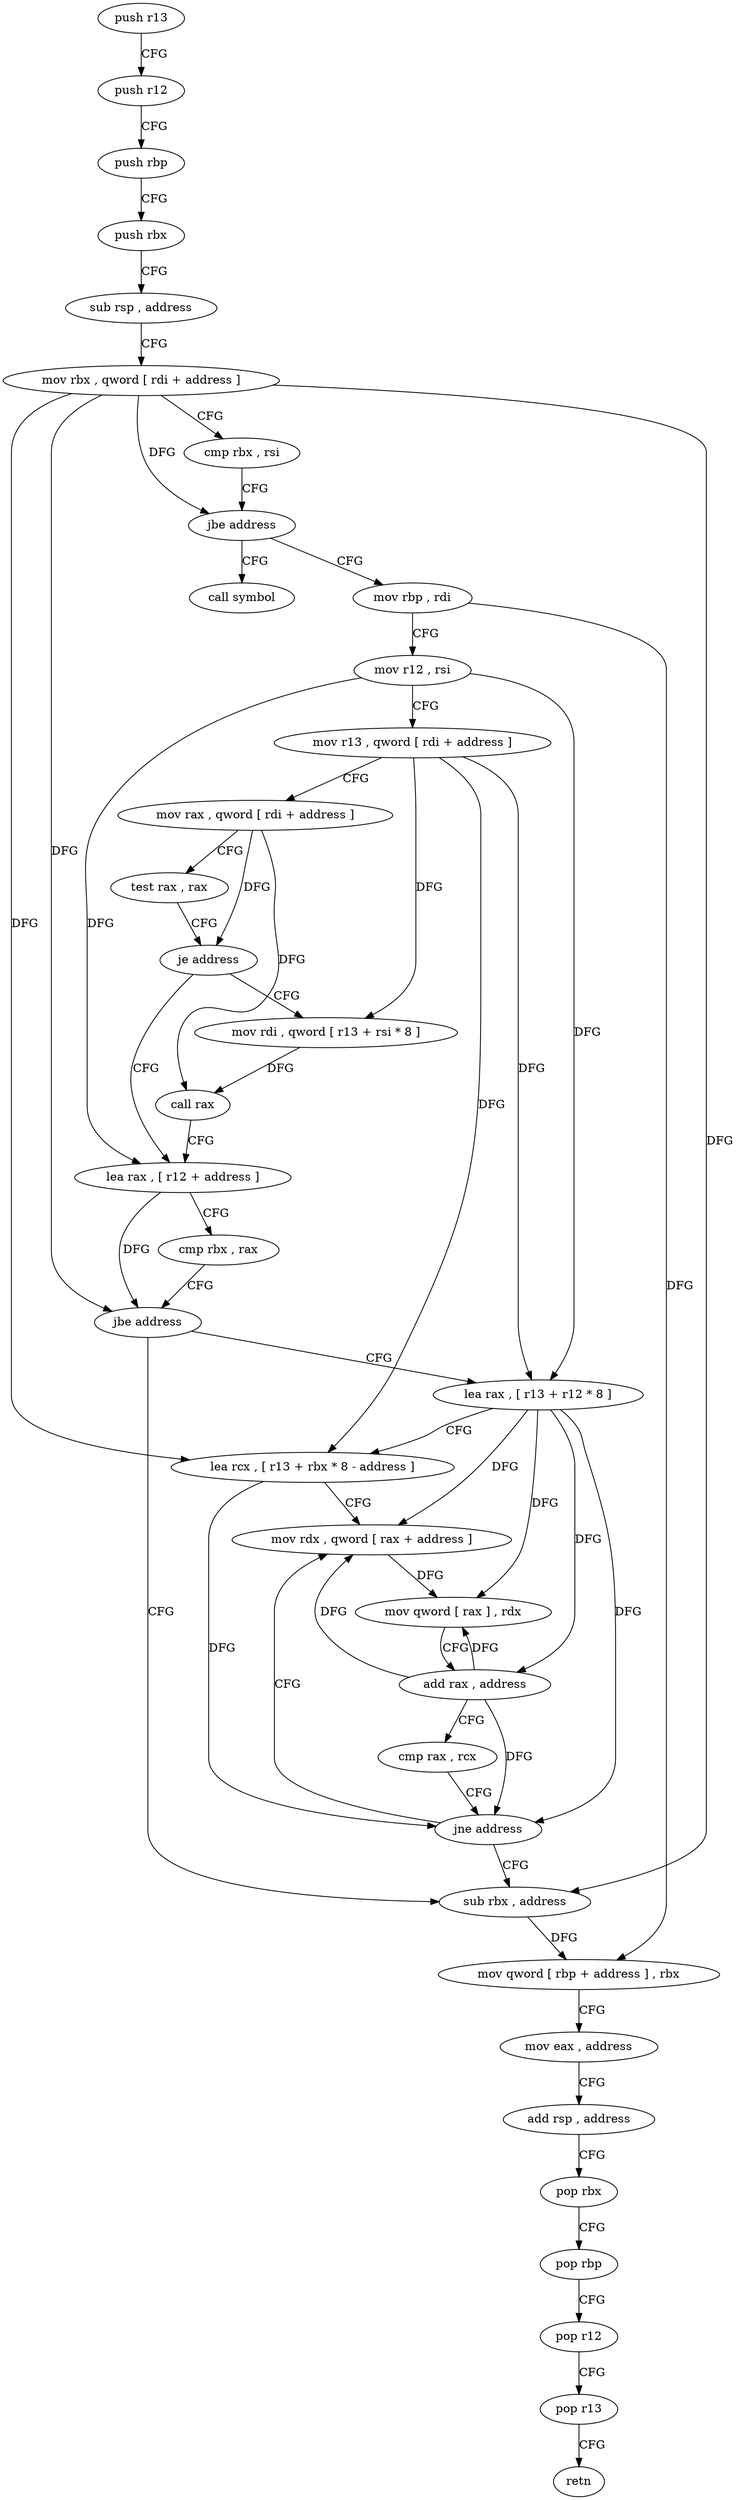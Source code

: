 digraph "func" {
"157876" [label = "push r13" ]
"157878" [label = "push r12" ]
"157880" [label = "push rbp" ]
"157881" [label = "push rbx" ]
"157882" [label = "sub rsp , address" ]
"157886" [label = "mov rbx , qword [ rdi + address ]" ]
"157890" [label = "cmp rbx , rsi" ]
"157893" [label = "jbe address" ]
"157981" [label = "call symbol" ]
"157895" [label = "mov rbp , rdi" ]
"157898" [label = "mov r12 , rsi" ]
"157901" [label = "mov r13 , qword [ rdi + address ]" ]
"157905" [label = "mov rax , qword [ rdi + address ]" ]
"157909" [label = "test rax , rax" ]
"157912" [label = "je address" ]
"157921" [label = "lea rax , [ r12 + address ]" ]
"157914" [label = "mov rdi , qword [ r13 + rsi * 8 ]" ]
"157926" [label = "cmp rbx , rax" ]
"157929" [label = "jbe address" ]
"157957" [label = "sub rbx , address" ]
"157931" [label = "lea rax , [ r13 + r12 * 8 ]" ]
"157919" [label = "call rax" ]
"157961" [label = "mov qword [ rbp + address ] , rbx" ]
"157965" [label = "mov eax , address" ]
"157970" [label = "add rsp , address" ]
"157974" [label = "pop rbx" ]
"157975" [label = "pop rbp" ]
"157976" [label = "pop r12" ]
"157978" [label = "pop r13" ]
"157980" [label = "retn" ]
"157936" [label = "lea rcx , [ r13 + rbx * 8 - address ]" ]
"157941" [label = "mov rdx , qword [ rax + address ]" ]
"157945" [label = "mov qword [ rax ] , rdx" ]
"157948" [label = "add rax , address" ]
"157952" [label = "cmp rax , rcx" ]
"157955" [label = "jne address" ]
"157876" -> "157878" [ label = "CFG" ]
"157878" -> "157880" [ label = "CFG" ]
"157880" -> "157881" [ label = "CFG" ]
"157881" -> "157882" [ label = "CFG" ]
"157882" -> "157886" [ label = "CFG" ]
"157886" -> "157890" [ label = "CFG" ]
"157886" -> "157893" [ label = "DFG" ]
"157886" -> "157929" [ label = "DFG" ]
"157886" -> "157957" [ label = "DFG" ]
"157886" -> "157936" [ label = "DFG" ]
"157890" -> "157893" [ label = "CFG" ]
"157893" -> "157981" [ label = "CFG" ]
"157893" -> "157895" [ label = "CFG" ]
"157895" -> "157898" [ label = "CFG" ]
"157895" -> "157961" [ label = "DFG" ]
"157898" -> "157901" [ label = "CFG" ]
"157898" -> "157921" [ label = "DFG" ]
"157898" -> "157931" [ label = "DFG" ]
"157901" -> "157905" [ label = "CFG" ]
"157901" -> "157914" [ label = "DFG" ]
"157901" -> "157931" [ label = "DFG" ]
"157901" -> "157936" [ label = "DFG" ]
"157905" -> "157909" [ label = "CFG" ]
"157905" -> "157912" [ label = "DFG" ]
"157905" -> "157919" [ label = "DFG" ]
"157909" -> "157912" [ label = "CFG" ]
"157912" -> "157921" [ label = "CFG" ]
"157912" -> "157914" [ label = "CFG" ]
"157921" -> "157926" [ label = "CFG" ]
"157921" -> "157929" [ label = "DFG" ]
"157914" -> "157919" [ label = "DFG" ]
"157926" -> "157929" [ label = "CFG" ]
"157929" -> "157957" [ label = "CFG" ]
"157929" -> "157931" [ label = "CFG" ]
"157957" -> "157961" [ label = "DFG" ]
"157931" -> "157936" [ label = "CFG" ]
"157931" -> "157941" [ label = "DFG" ]
"157931" -> "157945" [ label = "DFG" ]
"157931" -> "157948" [ label = "DFG" ]
"157931" -> "157955" [ label = "DFG" ]
"157919" -> "157921" [ label = "CFG" ]
"157961" -> "157965" [ label = "CFG" ]
"157965" -> "157970" [ label = "CFG" ]
"157970" -> "157974" [ label = "CFG" ]
"157974" -> "157975" [ label = "CFG" ]
"157975" -> "157976" [ label = "CFG" ]
"157976" -> "157978" [ label = "CFG" ]
"157978" -> "157980" [ label = "CFG" ]
"157936" -> "157941" [ label = "CFG" ]
"157936" -> "157955" [ label = "DFG" ]
"157941" -> "157945" [ label = "DFG" ]
"157945" -> "157948" [ label = "CFG" ]
"157948" -> "157952" [ label = "CFG" ]
"157948" -> "157941" [ label = "DFG" ]
"157948" -> "157945" [ label = "DFG" ]
"157948" -> "157955" [ label = "DFG" ]
"157952" -> "157955" [ label = "CFG" ]
"157955" -> "157941" [ label = "CFG" ]
"157955" -> "157957" [ label = "CFG" ]
}
